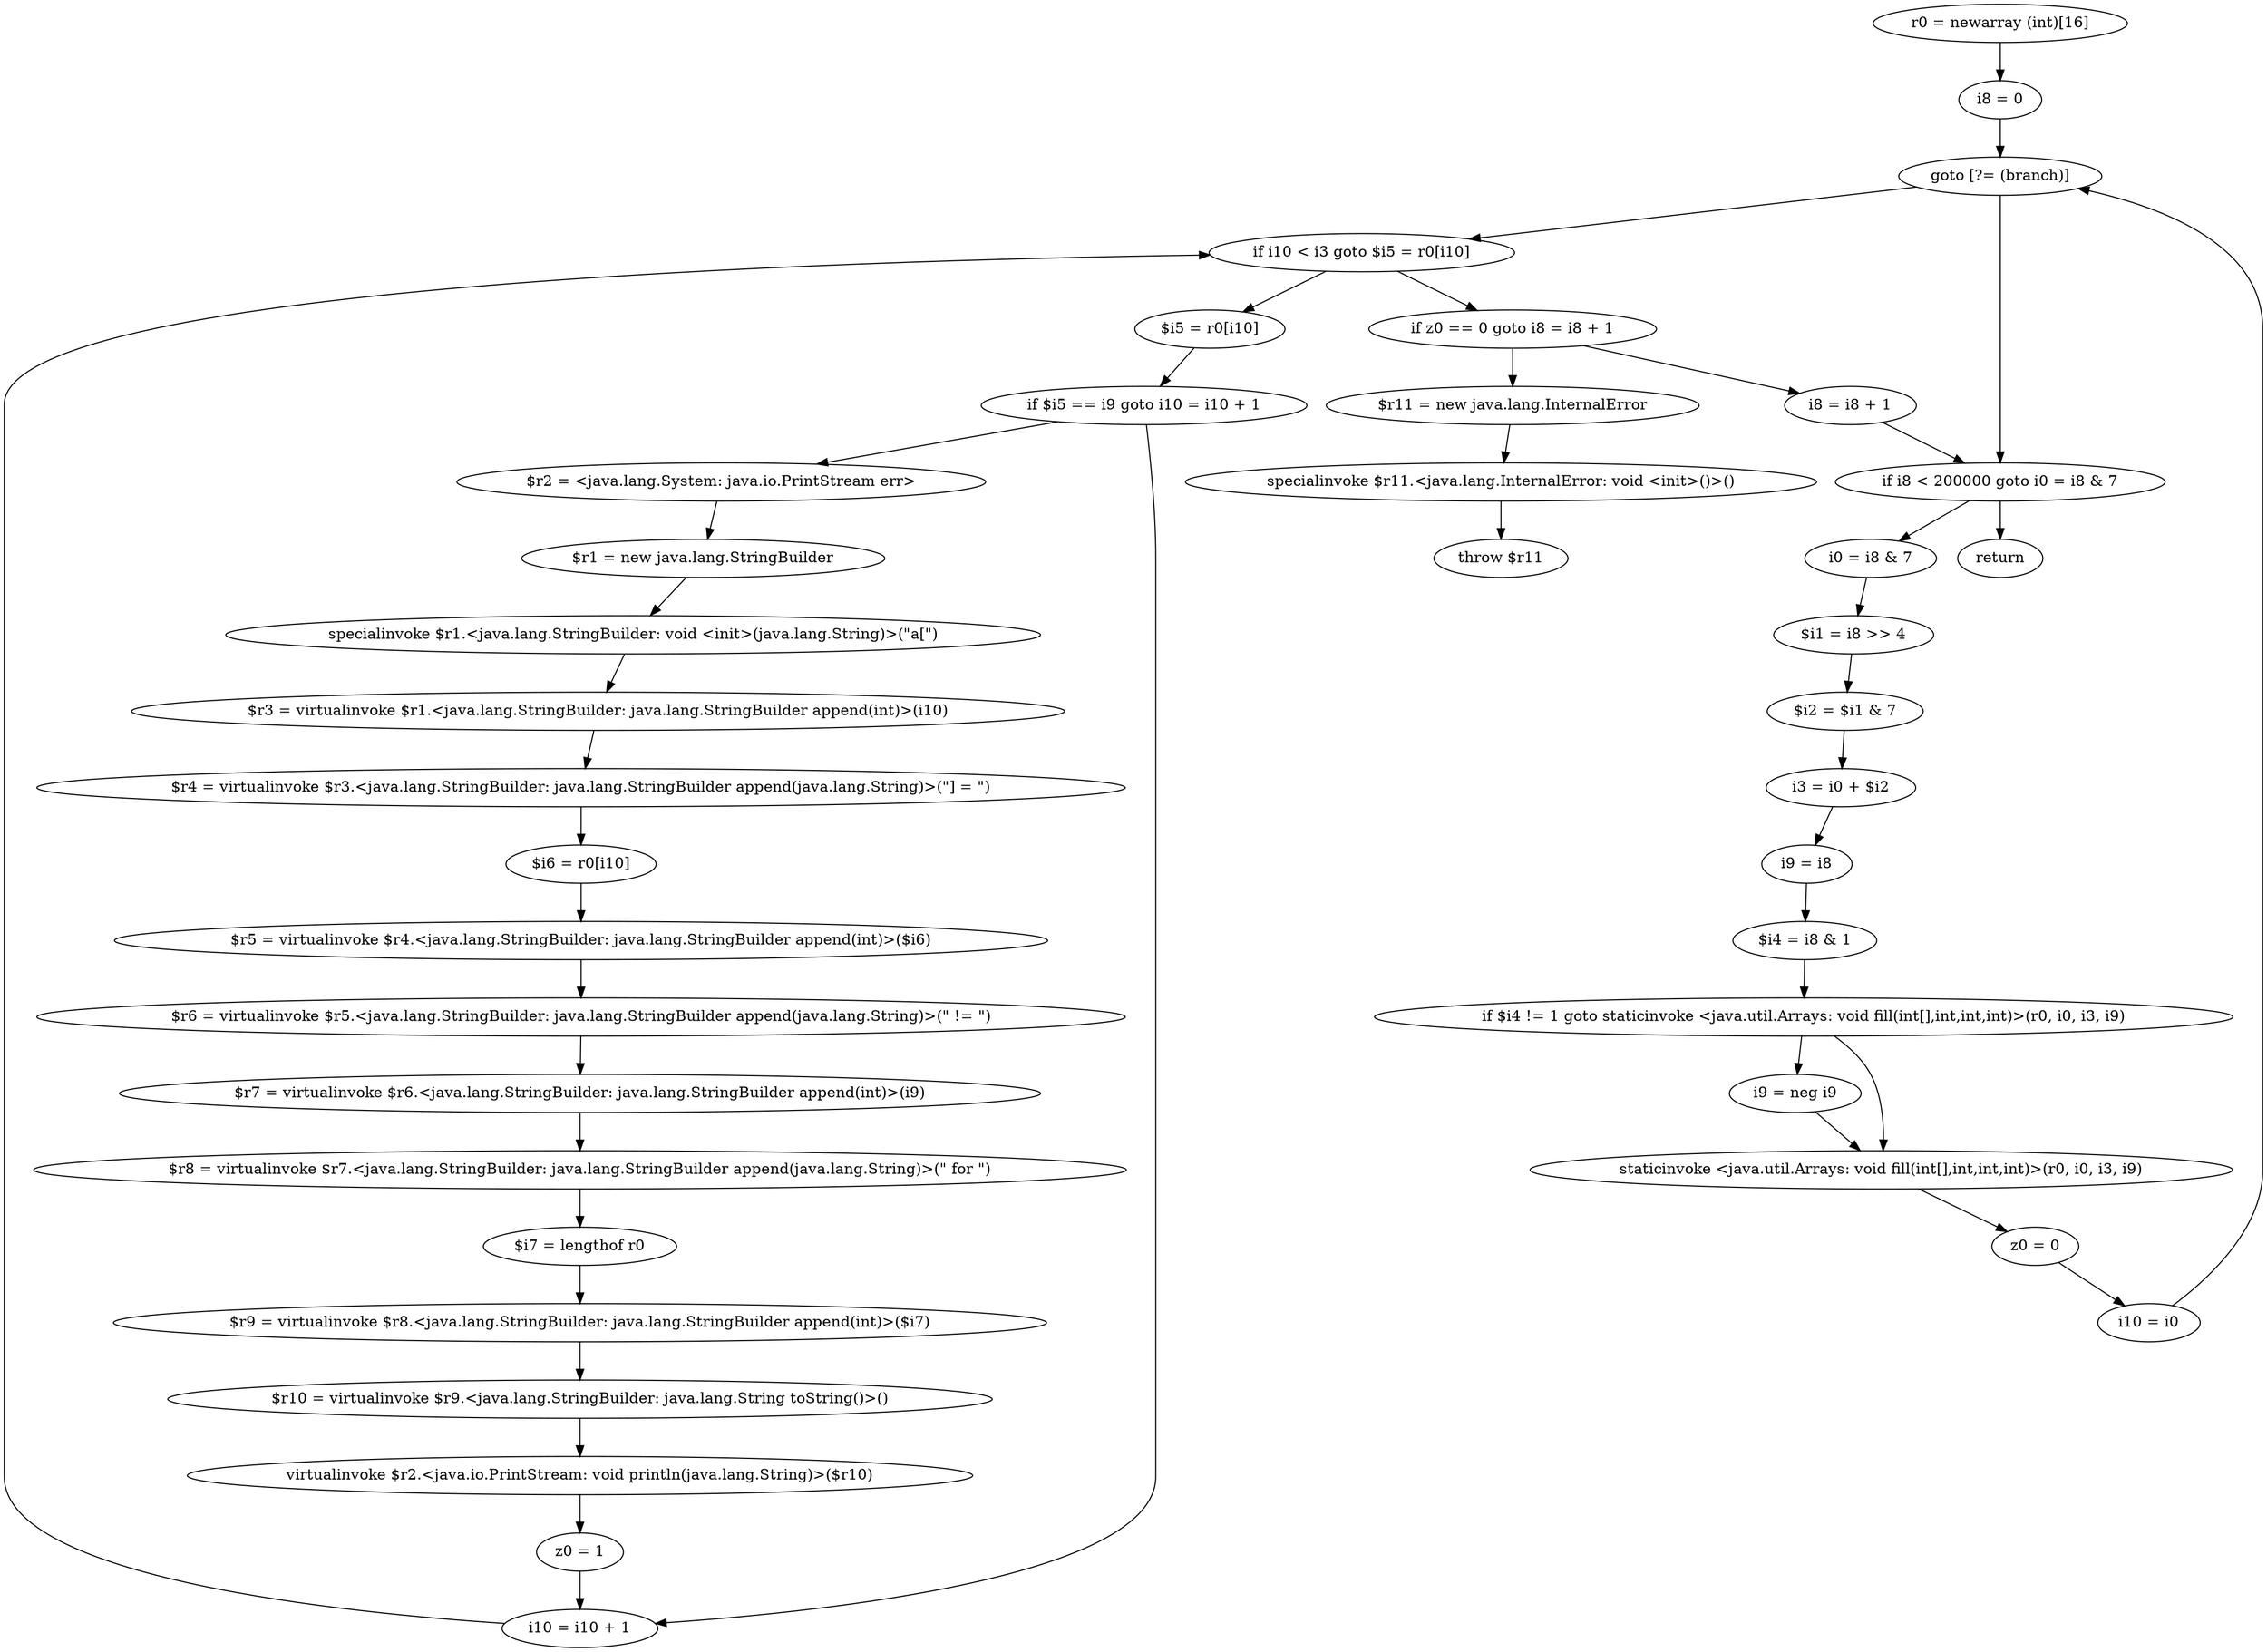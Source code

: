 digraph "unitGraph" {
    "r0 = newarray (int)[16]"
    "i8 = 0"
    "goto [?= (branch)]"
    "i0 = i8 & 7"
    "$i1 = i8 >> 4"
    "$i2 = $i1 & 7"
    "i3 = i0 + $i2"
    "i9 = i8"
    "$i4 = i8 & 1"
    "if $i4 != 1 goto staticinvoke <java.util.Arrays: void fill(int[],int,int,int)>(r0, i0, i3, i9)"
    "i9 = neg i9"
    "staticinvoke <java.util.Arrays: void fill(int[],int,int,int)>(r0, i0, i3, i9)"
    "z0 = 0"
    "i10 = i0"
    "$i5 = r0[i10]"
    "if $i5 == i9 goto i10 = i10 + 1"
    "$r2 = <java.lang.System: java.io.PrintStream err>"
    "$r1 = new java.lang.StringBuilder"
    "specialinvoke $r1.<java.lang.StringBuilder: void <init>(java.lang.String)>(\"a[\")"
    "$r3 = virtualinvoke $r1.<java.lang.StringBuilder: java.lang.StringBuilder append(int)>(i10)"
    "$r4 = virtualinvoke $r3.<java.lang.StringBuilder: java.lang.StringBuilder append(java.lang.String)>(\"] = \")"
    "$i6 = r0[i10]"
    "$r5 = virtualinvoke $r4.<java.lang.StringBuilder: java.lang.StringBuilder append(int)>($i6)"
    "$r6 = virtualinvoke $r5.<java.lang.StringBuilder: java.lang.StringBuilder append(java.lang.String)>(\" != \")"
    "$r7 = virtualinvoke $r6.<java.lang.StringBuilder: java.lang.StringBuilder append(int)>(i9)"
    "$r8 = virtualinvoke $r7.<java.lang.StringBuilder: java.lang.StringBuilder append(java.lang.String)>(\" for \")"
    "$i7 = lengthof r0"
    "$r9 = virtualinvoke $r8.<java.lang.StringBuilder: java.lang.StringBuilder append(int)>($i7)"
    "$r10 = virtualinvoke $r9.<java.lang.StringBuilder: java.lang.String toString()>()"
    "virtualinvoke $r2.<java.io.PrintStream: void println(java.lang.String)>($r10)"
    "z0 = 1"
    "i10 = i10 + 1"
    "if i10 < i3 goto $i5 = r0[i10]"
    "if z0 == 0 goto i8 = i8 + 1"
    "$r11 = new java.lang.InternalError"
    "specialinvoke $r11.<java.lang.InternalError: void <init>()>()"
    "throw $r11"
    "i8 = i8 + 1"
    "if i8 < 200000 goto i0 = i8 & 7"
    "return"
    "r0 = newarray (int)[16]"->"i8 = 0";
    "i8 = 0"->"goto [?= (branch)]";
    "goto [?= (branch)]"->"if i8 < 200000 goto i0 = i8 & 7";
    "i0 = i8 & 7"->"$i1 = i8 >> 4";
    "$i1 = i8 >> 4"->"$i2 = $i1 & 7";
    "$i2 = $i1 & 7"->"i3 = i0 + $i2";
    "i3 = i0 + $i2"->"i9 = i8";
    "i9 = i8"->"$i4 = i8 & 1";
    "$i4 = i8 & 1"->"if $i4 != 1 goto staticinvoke <java.util.Arrays: void fill(int[],int,int,int)>(r0, i0, i3, i9)";
    "if $i4 != 1 goto staticinvoke <java.util.Arrays: void fill(int[],int,int,int)>(r0, i0, i3, i9)"->"i9 = neg i9";
    "if $i4 != 1 goto staticinvoke <java.util.Arrays: void fill(int[],int,int,int)>(r0, i0, i3, i9)"->"staticinvoke <java.util.Arrays: void fill(int[],int,int,int)>(r0, i0, i3, i9)";
    "i9 = neg i9"->"staticinvoke <java.util.Arrays: void fill(int[],int,int,int)>(r0, i0, i3, i9)";
    "staticinvoke <java.util.Arrays: void fill(int[],int,int,int)>(r0, i0, i3, i9)"->"z0 = 0";
    "z0 = 0"->"i10 = i0";
    "i10 = i0"->"goto [?= (branch)]";
    "goto [?= (branch)]"->"if i10 < i3 goto $i5 = r0[i10]";
    "$i5 = r0[i10]"->"if $i5 == i9 goto i10 = i10 + 1";
    "if $i5 == i9 goto i10 = i10 + 1"->"$r2 = <java.lang.System: java.io.PrintStream err>";
    "if $i5 == i9 goto i10 = i10 + 1"->"i10 = i10 + 1";
    "$r2 = <java.lang.System: java.io.PrintStream err>"->"$r1 = new java.lang.StringBuilder";
    "$r1 = new java.lang.StringBuilder"->"specialinvoke $r1.<java.lang.StringBuilder: void <init>(java.lang.String)>(\"a[\")";
    "specialinvoke $r1.<java.lang.StringBuilder: void <init>(java.lang.String)>(\"a[\")"->"$r3 = virtualinvoke $r1.<java.lang.StringBuilder: java.lang.StringBuilder append(int)>(i10)";
    "$r3 = virtualinvoke $r1.<java.lang.StringBuilder: java.lang.StringBuilder append(int)>(i10)"->"$r4 = virtualinvoke $r3.<java.lang.StringBuilder: java.lang.StringBuilder append(java.lang.String)>(\"] = \")";
    "$r4 = virtualinvoke $r3.<java.lang.StringBuilder: java.lang.StringBuilder append(java.lang.String)>(\"] = \")"->"$i6 = r0[i10]";
    "$i6 = r0[i10]"->"$r5 = virtualinvoke $r4.<java.lang.StringBuilder: java.lang.StringBuilder append(int)>($i6)";
    "$r5 = virtualinvoke $r4.<java.lang.StringBuilder: java.lang.StringBuilder append(int)>($i6)"->"$r6 = virtualinvoke $r5.<java.lang.StringBuilder: java.lang.StringBuilder append(java.lang.String)>(\" != \")";
    "$r6 = virtualinvoke $r5.<java.lang.StringBuilder: java.lang.StringBuilder append(java.lang.String)>(\" != \")"->"$r7 = virtualinvoke $r6.<java.lang.StringBuilder: java.lang.StringBuilder append(int)>(i9)";
    "$r7 = virtualinvoke $r6.<java.lang.StringBuilder: java.lang.StringBuilder append(int)>(i9)"->"$r8 = virtualinvoke $r7.<java.lang.StringBuilder: java.lang.StringBuilder append(java.lang.String)>(\" for \")";
    "$r8 = virtualinvoke $r7.<java.lang.StringBuilder: java.lang.StringBuilder append(java.lang.String)>(\" for \")"->"$i7 = lengthof r0";
    "$i7 = lengthof r0"->"$r9 = virtualinvoke $r8.<java.lang.StringBuilder: java.lang.StringBuilder append(int)>($i7)";
    "$r9 = virtualinvoke $r8.<java.lang.StringBuilder: java.lang.StringBuilder append(int)>($i7)"->"$r10 = virtualinvoke $r9.<java.lang.StringBuilder: java.lang.String toString()>()";
    "$r10 = virtualinvoke $r9.<java.lang.StringBuilder: java.lang.String toString()>()"->"virtualinvoke $r2.<java.io.PrintStream: void println(java.lang.String)>($r10)";
    "virtualinvoke $r2.<java.io.PrintStream: void println(java.lang.String)>($r10)"->"z0 = 1";
    "z0 = 1"->"i10 = i10 + 1";
    "i10 = i10 + 1"->"if i10 < i3 goto $i5 = r0[i10]";
    "if i10 < i3 goto $i5 = r0[i10]"->"if z0 == 0 goto i8 = i8 + 1";
    "if i10 < i3 goto $i5 = r0[i10]"->"$i5 = r0[i10]";
    "if z0 == 0 goto i8 = i8 + 1"->"$r11 = new java.lang.InternalError";
    "if z0 == 0 goto i8 = i8 + 1"->"i8 = i8 + 1";
    "$r11 = new java.lang.InternalError"->"specialinvoke $r11.<java.lang.InternalError: void <init>()>()";
    "specialinvoke $r11.<java.lang.InternalError: void <init>()>()"->"throw $r11";
    "i8 = i8 + 1"->"if i8 < 200000 goto i0 = i8 & 7";
    "if i8 < 200000 goto i0 = i8 & 7"->"return";
    "if i8 < 200000 goto i0 = i8 & 7"->"i0 = i8 & 7";
}
